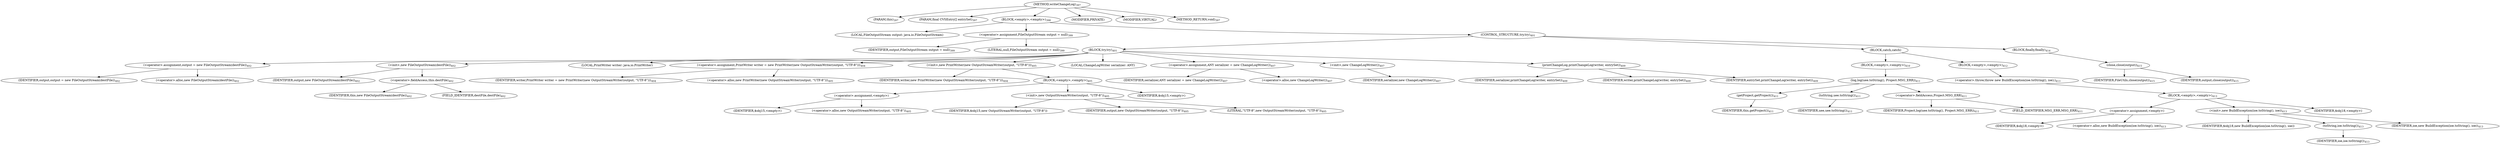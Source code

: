 digraph "writeChangeLog" {  
"688" [label = <(METHOD,writeChangeLog)<SUB>397</SUB>> ]
"58" [label = <(PARAM,this)<SUB>397</SUB>> ]
"689" [label = <(PARAM,final CVSEntry[] entrySet)<SUB>397</SUB>> ]
"690" [label = <(BLOCK,&lt;empty&gt;,&lt;empty&gt;)<SUB>398</SUB>> ]
"52" [label = <(LOCAL,FileOutputStream output: java.io.FileOutputStream)> ]
"691" [label = <(&lt;operator&gt;.assignment,FileOutputStream output = null)<SUB>399</SUB>> ]
"692" [label = <(IDENTIFIER,output,FileOutputStream output = null)<SUB>399</SUB>> ]
"693" [label = <(LITERAL,null,FileOutputStream output = null)<SUB>399</SUB>> ]
"694" [label = <(CONTROL_STRUCTURE,try,try)<SUB>401</SUB>> ]
"695" [label = <(BLOCK,try,try)<SUB>401</SUB>> ]
"696" [label = <(&lt;operator&gt;.assignment,output = new FileOutputStream(destFile))<SUB>402</SUB>> ]
"697" [label = <(IDENTIFIER,output,output = new FileOutputStream(destFile))<SUB>402</SUB>> ]
"698" [label = <(&lt;operator&gt;.alloc,new FileOutputStream(destFile))<SUB>402</SUB>> ]
"699" [label = <(&lt;init&gt;,new FileOutputStream(destFile))<SUB>402</SUB>> ]
"51" [label = <(IDENTIFIER,output,new FileOutputStream(destFile))<SUB>402</SUB>> ]
"700" [label = <(&lt;operator&gt;.fieldAccess,this.destFile)<SUB>402</SUB>> ]
"701" [label = <(IDENTIFIER,this,new FileOutputStream(destFile))<SUB>402</SUB>> ]
"702" [label = <(FIELD_IDENTIFIER,destFile,destFile)<SUB>402</SUB>> ]
"54" [label = <(LOCAL,PrintWriter writer: java.io.PrintWriter)> ]
"703" [label = <(&lt;operator&gt;.assignment,PrintWriter writer = new PrintWriter(new OutputStreamWriter(output, &quot;UTF-8&quot;)))<SUB>404</SUB>> ]
"704" [label = <(IDENTIFIER,writer,PrintWriter writer = new PrintWriter(new OutputStreamWriter(output, &quot;UTF-8&quot;)))<SUB>404</SUB>> ]
"705" [label = <(&lt;operator&gt;.alloc,new PrintWriter(new OutputStreamWriter(output, &quot;UTF-8&quot;)))<SUB>405</SUB>> ]
"706" [label = <(&lt;init&gt;,new PrintWriter(new OutputStreamWriter(output, &quot;UTF-8&quot;)))<SUB>405</SUB>> ]
"53" [label = <(IDENTIFIER,writer,new PrintWriter(new OutputStreamWriter(output, &quot;UTF-8&quot;)))<SUB>404</SUB>> ]
"707" [label = <(BLOCK,&lt;empty&gt;,&lt;empty&gt;)<SUB>405</SUB>> ]
"708" [label = <(&lt;operator&gt;.assignment,&lt;empty&gt;)> ]
"709" [label = <(IDENTIFIER,$obj15,&lt;empty&gt;)> ]
"710" [label = <(&lt;operator&gt;.alloc,new OutputStreamWriter(output, &quot;UTF-8&quot;))<SUB>405</SUB>> ]
"711" [label = <(&lt;init&gt;,new OutputStreamWriter(output, &quot;UTF-8&quot;))<SUB>405</SUB>> ]
"712" [label = <(IDENTIFIER,$obj15,new OutputStreamWriter(output, &quot;UTF-8&quot;))> ]
"713" [label = <(IDENTIFIER,output,new OutputStreamWriter(output, &quot;UTF-8&quot;))<SUB>405</SUB>> ]
"714" [label = <(LITERAL,&quot;UTF-8&quot;,new OutputStreamWriter(output, &quot;UTF-8&quot;))<SUB>405</SUB>> ]
"715" [label = <(IDENTIFIER,$obj15,&lt;empty&gt;)> ]
"56" [label = <(LOCAL,ChangeLogWriter serializer: ANY)> ]
"716" [label = <(&lt;operator&gt;.assignment,ANY serializer = new ChangeLogWriter())<SUB>407</SUB>> ]
"717" [label = <(IDENTIFIER,serializer,ANY serializer = new ChangeLogWriter())<SUB>407</SUB>> ]
"718" [label = <(&lt;operator&gt;.alloc,new ChangeLogWriter())<SUB>407</SUB>> ]
"719" [label = <(&lt;init&gt;,new ChangeLogWriter())<SUB>407</SUB>> ]
"55" [label = <(IDENTIFIER,serializer,new ChangeLogWriter())<SUB>407</SUB>> ]
"720" [label = <(printChangeLog,printChangeLog(writer, entrySet))<SUB>409</SUB>> ]
"721" [label = <(IDENTIFIER,serializer,printChangeLog(writer, entrySet))<SUB>409</SUB>> ]
"722" [label = <(IDENTIFIER,writer,printChangeLog(writer, entrySet))<SUB>409</SUB>> ]
"723" [label = <(IDENTIFIER,entrySet,printChangeLog(writer, entrySet))<SUB>409</SUB>> ]
"724" [label = <(BLOCK,catch,catch)> ]
"725" [label = <(BLOCK,&lt;empty&gt;,&lt;empty&gt;)<SUB>410</SUB>> ]
"726" [label = <(log,log(uee.toString(), Project.MSG_ERR))<SUB>411</SUB>> ]
"727" [label = <(getProject,getProject())<SUB>411</SUB>> ]
"57" [label = <(IDENTIFIER,this,getProject())<SUB>411</SUB>> ]
"728" [label = <(toString,uee.toString())<SUB>411</SUB>> ]
"729" [label = <(IDENTIFIER,uee,uee.toString())<SUB>411</SUB>> ]
"730" [label = <(&lt;operator&gt;.fieldAccess,Project.MSG_ERR)<SUB>411</SUB>> ]
"731" [label = <(IDENTIFIER,Project,log(uee.toString(), Project.MSG_ERR))<SUB>411</SUB>> ]
"732" [label = <(FIELD_IDENTIFIER,MSG_ERR,MSG_ERR)<SUB>411</SUB>> ]
"733" [label = <(BLOCK,&lt;empty&gt;,&lt;empty&gt;)<SUB>412</SUB>> ]
"734" [label = <(&lt;operator&gt;.throw,throw new BuildException(ioe.toString(), ioe);)<SUB>413</SUB>> ]
"735" [label = <(BLOCK,&lt;empty&gt;,&lt;empty&gt;)<SUB>413</SUB>> ]
"736" [label = <(&lt;operator&gt;.assignment,&lt;empty&gt;)> ]
"737" [label = <(IDENTIFIER,$obj18,&lt;empty&gt;)> ]
"738" [label = <(&lt;operator&gt;.alloc,new BuildException(ioe.toString(), ioe))<SUB>413</SUB>> ]
"739" [label = <(&lt;init&gt;,new BuildException(ioe.toString(), ioe))<SUB>413</SUB>> ]
"740" [label = <(IDENTIFIER,$obj18,new BuildException(ioe.toString(), ioe))> ]
"741" [label = <(toString,ioe.toString())<SUB>413</SUB>> ]
"742" [label = <(IDENTIFIER,ioe,ioe.toString())<SUB>413</SUB>> ]
"743" [label = <(IDENTIFIER,ioe,new BuildException(ioe.toString(), ioe))<SUB>413</SUB>> ]
"744" [label = <(IDENTIFIER,$obj18,&lt;empty&gt;)> ]
"745" [label = <(BLOCK,finally,finally)<SUB>414</SUB>> ]
"746" [label = <(close,close(output))<SUB>415</SUB>> ]
"747" [label = <(IDENTIFIER,FileUtils,close(output))<SUB>415</SUB>> ]
"748" [label = <(IDENTIFIER,output,close(output))<SUB>415</SUB>> ]
"749" [label = <(MODIFIER,PRIVATE)> ]
"750" [label = <(MODIFIER,VIRTUAL)> ]
"751" [label = <(METHOD_RETURN,void)<SUB>397</SUB>> ]
  "688" -> "58" 
  "688" -> "689" 
  "688" -> "690" 
  "688" -> "749" 
  "688" -> "750" 
  "688" -> "751" 
  "690" -> "52" 
  "690" -> "691" 
  "690" -> "694" 
  "691" -> "692" 
  "691" -> "693" 
  "694" -> "695" 
  "694" -> "724" 
  "694" -> "745" 
  "695" -> "696" 
  "695" -> "699" 
  "695" -> "54" 
  "695" -> "703" 
  "695" -> "706" 
  "695" -> "56" 
  "695" -> "716" 
  "695" -> "719" 
  "695" -> "720" 
  "696" -> "697" 
  "696" -> "698" 
  "699" -> "51" 
  "699" -> "700" 
  "700" -> "701" 
  "700" -> "702" 
  "703" -> "704" 
  "703" -> "705" 
  "706" -> "53" 
  "706" -> "707" 
  "707" -> "708" 
  "707" -> "711" 
  "707" -> "715" 
  "708" -> "709" 
  "708" -> "710" 
  "711" -> "712" 
  "711" -> "713" 
  "711" -> "714" 
  "716" -> "717" 
  "716" -> "718" 
  "719" -> "55" 
  "720" -> "721" 
  "720" -> "722" 
  "720" -> "723" 
  "724" -> "725" 
  "724" -> "733" 
  "725" -> "726" 
  "726" -> "727" 
  "726" -> "728" 
  "726" -> "730" 
  "727" -> "57" 
  "728" -> "729" 
  "730" -> "731" 
  "730" -> "732" 
  "733" -> "734" 
  "734" -> "735" 
  "735" -> "736" 
  "735" -> "739" 
  "735" -> "744" 
  "736" -> "737" 
  "736" -> "738" 
  "739" -> "740" 
  "739" -> "741" 
  "739" -> "743" 
  "741" -> "742" 
  "745" -> "746" 
  "746" -> "747" 
  "746" -> "748" 
}
